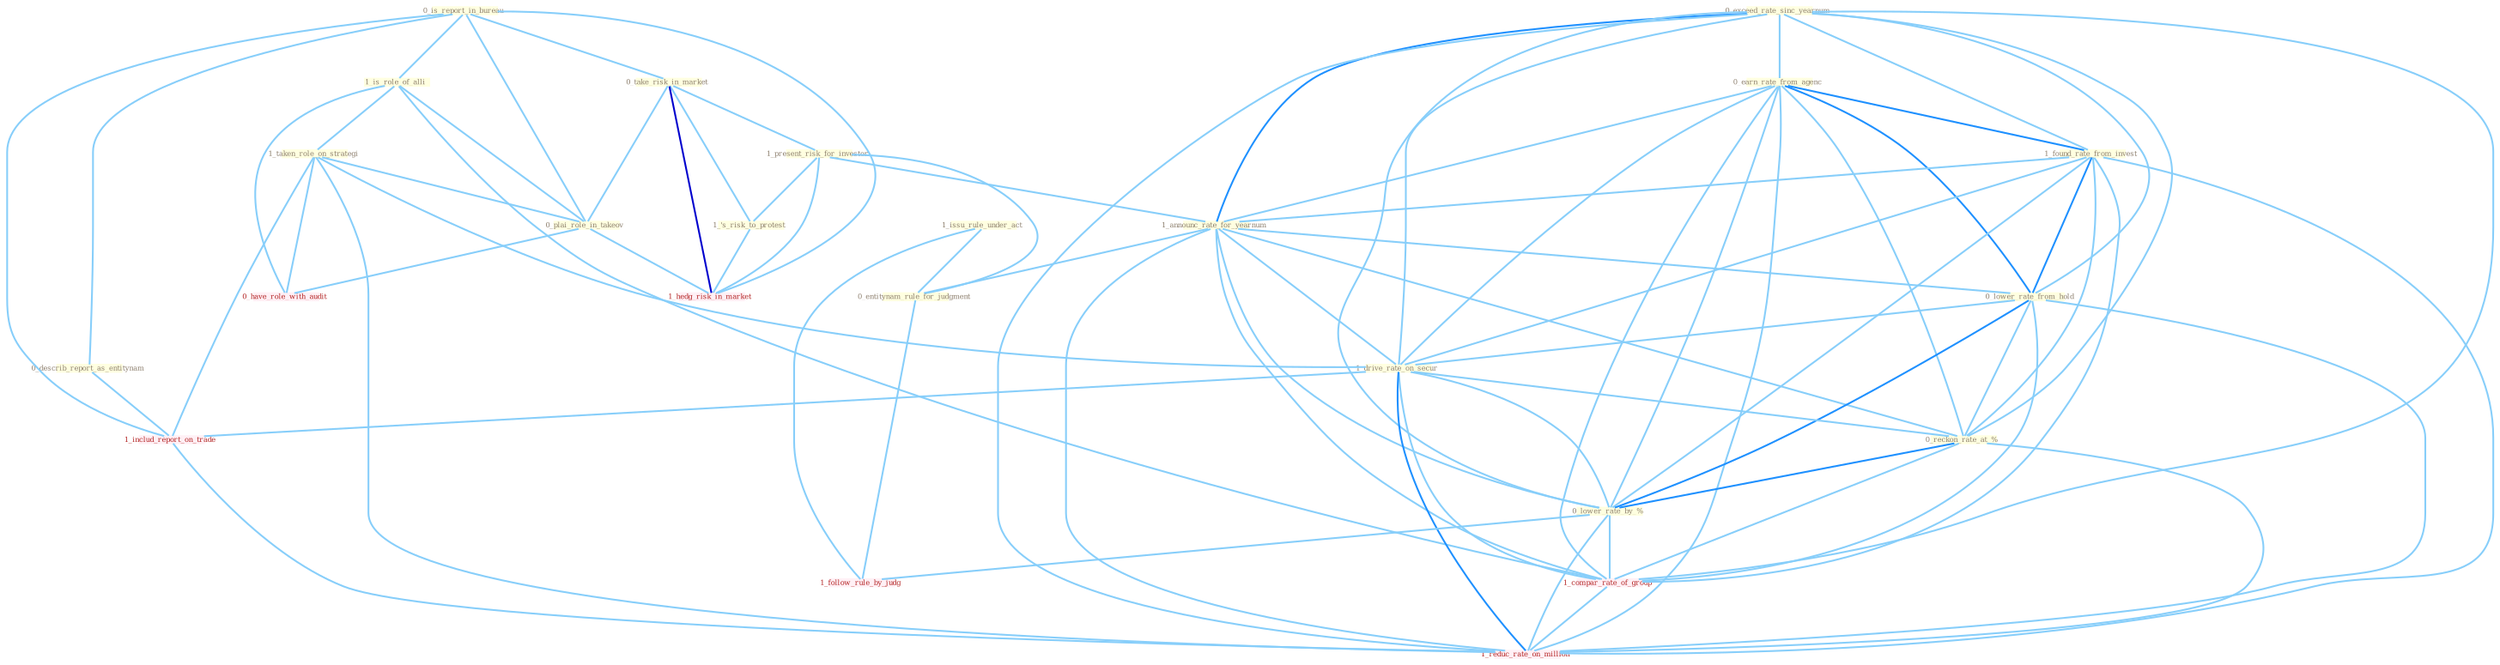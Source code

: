 Graph G{ 
    node
    [shape=polygon,style=filled,width=.5,height=.06,color="#BDFCC9",fixedsize=true,fontsize=4,
    fontcolor="#2f4f4f"];
    {node
    [color="#ffffe0", fontcolor="#8b7d6b"] "0_is_report_in_bureau " "1_issu_rule_under_act " "0_exceed_rate_sinc_yearnum " "0_take_risk_in_market " "1_is_role_of_alli " "0_earn_rate_from_agenc " "0_describ_report_as_entitynam " "1_taken_role_on_strategi " "1_present_risk_for_investor " "1_'s_risk_to_protest " "1_found_rate_from_invest " "0_plai_role_in_takeov " "1_announc_rate_for_yearnum " "0_lower_rate_from_hold " "1_drive_rate_on_secur " "0_reckon_rate_at_% " "0_entitynam_rule_for_judgment " "0_lower_rate_by_% "}
{node [color="#fff0f5", fontcolor="#b22222"] "1_includ_report_on_trade " "1_compar_rate_of_group " "1_follow_rule_by_judg " "1_hedg_risk_in_market " "1_reduc_rate_on_million " "0_have_role_with_audit "}
edge [color="#B0E2FF"];

	"0_is_report_in_bureau " -- "0_take_risk_in_market " [w="1", color="#87cefa" ];
	"0_is_report_in_bureau " -- "1_is_role_of_alli " [w="1", color="#87cefa" ];
	"0_is_report_in_bureau " -- "0_describ_report_as_entitynam " [w="1", color="#87cefa" ];
	"0_is_report_in_bureau " -- "0_plai_role_in_takeov " [w="1", color="#87cefa" ];
	"0_is_report_in_bureau " -- "1_includ_report_on_trade " [w="1", color="#87cefa" ];
	"0_is_report_in_bureau " -- "1_hedg_risk_in_market " [w="1", color="#87cefa" ];
	"1_issu_rule_under_act " -- "0_entitynam_rule_for_judgment " [w="1", color="#87cefa" ];
	"1_issu_rule_under_act " -- "1_follow_rule_by_judg " [w="1", color="#87cefa" ];
	"0_exceed_rate_sinc_yearnum " -- "0_earn_rate_from_agenc " [w="1", color="#87cefa" ];
	"0_exceed_rate_sinc_yearnum " -- "1_found_rate_from_invest " [w="1", color="#87cefa" ];
	"0_exceed_rate_sinc_yearnum " -- "1_announc_rate_for_yearnum " [w="2", color="#1e90ff" , len=0.8];
	"0_exceed_rate_sinc_yearnum " -- "0_lower_rate_from_hold " [w="1", color="#87cefa" ];
	"0_exceed_rate_sinc_yearnum " -- "1_drive_rate_on_secur " [w="1", color="#87cefa" ];
	"0_exceed_rate_sinc_yearnum " -- "0_reckon_rate_at_% " [w="1", color="#87cefa" ];
	"0_exceed_rate_sinc_yearnum " -- "0_lower_rate_by_% " [w="1", color="#87cefa" ];
	"0_exceed_rate_sinc_yearnum " -- "1_compar_rate_of_group " [w="1", color="#87cefa" ];
	"0_exceed_rate_sinc_yearnum " -- "1_reduc_rate_on_million " [w="1", color="#87cefa" ];
	"0_take_risk_in_market " -- "1_present_risk_for_investor " [w="1", color="#87cefa" ];
	"0_take_risk_in_market " -- "1_'s_risk_to_protest " [w="1", color="#87cefa" ];
	"0_take_risk_in_market " -- "0_plai_role_in_takeov " [w="1", color="#87cefa" ];
	"0_take_risk_in_market " -- "1_hedg_risk_in_market " [w="3", color="#0000cd" , len=0.6];
	"1_is_role_of_alli " -- "1_taken_role_on_strategi " [w="1", color="#87cefa" ];
	"1_is_role_of_alli " -- "0_plai_role_in_takeov " [w="1", color="#87cefa" ];
	"1_is_role_of_alli " -- "1_compar_rate_of_group " [w="1", color="#87cefa" ];
	"1_is_role_of_alli " -- "0_have_role_with_audit " [w="1", color="#87cefa" ];
	"0_earn_rate_from_agenc " -- "1_found_rate_from_invest " [w="2", color="#1e90ff" , len=0.8];
	"0_earn_rate_from_agenc " -- "1_announc_rate_for_yearnum " [w="1", color="#87cefa" ];
	"0_earn_rate_from_agenc " -- "0_lower_rate_from_hold " [w="2", color="#1e90ff" , len=0.8];
	"0_earn_rate_from_agenc " -- "1_drive_rate_on_secur " [w="1", color="#87cefa" ];
	"0_earn_rate_from_agenc " -- "0_reckon_rate_at_% " [w="1", color="#87cefa" ];
	"0_earn_rate_from_agenc " -- "0_lower_rate_by_% " [w="1", color="#87cefa" ];
	"0_earn_rate_from_agenc " -- "1_compar_rate_of_group " [w="1", color="#87cefa" ];
	"0_earn_rate_from_agenc " -- "1_reduc_rate_on_million " [w="1", color="#87cefa" ];
	"0_describ_report_as_entitynam " -- "1_includ_report_on_trade " [w="1", color="#87cefa" ];
	"1_taken_role_on_strategi " -- "0_plai_role_in_takeov " [w="1", color="#87cefa" ];
	"1_taken_role_on_strategi " -- "1_drive_rate_on_secur " [w="1", color="#87cefa" ];
	"1_taken_role_on_strategi " -- "1_includ_report_on_trade " [w="1", color="#87cefa" ];
	"1_taken_role_on_strategi " -- "1_reduc_rate_on_million " [w="1", color="#87cefa" ];
	"1_taken_role_on_strategi " -- "0_have_role_with_audit " [w="1", color="#87cefa" ];
	"1_present_risk_for_investor " -- "1_'s_risk_to_protest " [w="1", color="#87cefa" ];
	"1_present_risk_for_investor " -- "1_announc_rate_for_yearnum " [w="1", color="#87cefa" ];
	"1_present_risk_for_investor " -- "0_entitynam_rule_for_judgment " [w="1", color="#87cefa" ];
	"1_present_risk_for_investor " -- "1_hedg_risk_in_market " [w="1", color="#87cefa" ];
	"1_'s_risk_to_protest " -- "1_hedg_risk_in_market " [w="1", color="#87cefa" ];
	"1_found_rate_from_invest " -- "1_announc_rate_for_yearnum " [w="1", color="#87cefa" ];
	"1_found_rate_from_invest " -- "0_lower_rate_from_hold " [w="2", color="#1e90ff" , len=0.8];
	"1_found_rate_from_invest " -- "1_drive_rate_on_secur " [w="1", color="#87cefa" ];
	"1_found_rate_from_invest " -- "0_reckon_rate_at_% " [w="1", color="#87cefa" ];
	"1_found_rate_from_invest " -- "0_lower_rate_by_% " [w="1", color="#87cefa" ];
	"1_found_rate_from_invest " -- "1_compar_rate_of_group " [w="1", color="#87cefa" ];
	"1_found_rate_from_invest " -- "1_reduc_rate_on_million " [w="1", color="#87cefa" ];
	"0_plai_role_in_takeov " -- "1_hedg_risk_in_market " [w="1", color="#87cefa" ];
	"0_plai_role_in_takeov " -- "0_have_role_with_audit " [w="1", color="#87cefa" ];
	"1_announc_rate_for_yearnum " -- "0_lower_rate_from_hold " [w="1", color="#87cefa" ];
	"1_announc_rate_for_yearnum " -- "1_drive_rate_on_secur " [w="1", color="#87cefa" ];
	"1_announc_rate_for_yearnum " -- "0_reckon_rate_at_% " [w="1", color="#87cefa" ];
	"1_announc_rate_for_yearnum " -- "0_entitynam_rule_for_judgment " [w="1", color="#87cefa" ];
	"1_announc_rate_for_yearnum " -- "0_lower_rate_by_% " [w="1", color="#87cefa" ];
	"1_announc_rate_for_yearnum " -- "1_compar_rate_of_group " [w="1", color="#87cefa" ];
	"1_announc_rate_for_yearnum " -- "1_reduc_rate_on_million " [w="1", color="#87cefa" ];
	"0_lower_rate_from_hold " -- "1_drive_rate_on_secur " [w="1", color="#87cefa" ];
	"0_lower_rate_from_hold " -- "0_reckon_rate_at_% " [w="1", color="#87cefa" ];
	"0_lower_rate_from_hold " -- "0_lower_rate_by_% " [w="2", color="#1e90ff" , len=0.8];
	"0_lower_rate_from_hold " -- "1_compar_rate_of_group " [w="1", color="#87cefa" ];
	"0_lower_rate_from_hold " -- "1_reduc_rate_on_million " [w="1", color="#87cefa" ];
	"1_drive_rate_on_secur " -- "0_reckon_rate_at_% " [w="1", color="#87cefa" ];
	"1_drive_rate_on_secur " -- "0_lower_rate_by_% " [w="1", color="#87cefa" ];
	"1_drive_rate_on_secur " -- "1_includ_report_on_trade " [w="1", color="#87cefa" ];
	"1_drive_rate_on_secur " -- "1_compar_rate_of_group " [w="1", color="#87cefa" ];
	"1_drive_rate_on_secur " -- "1_reduc_rate_on_million " [w="2", color="#1e90ff" , len=0.8];
	"0_reckon_rate_at_% " -- "0_lower_rate_by_% " [w="2", color="#1e90ff" , len=0.8];
	"0_reckon_rate_at_% " -- "1_compar_rate_of_group " [w="1", color="#87cefa" ];
	"0_reckon_rate_at_% " -- "1_reduc_rate_on_million " [w="1", color="#87cefa" ];
	"0_entitynam_rule_for_judgment " -- "1_follow_rule_by_judg " [w="1", color="#87cefa" ];
	"0_lower_rate_by_% " -- "1_compar_rate_of_group " [w="1", color="#87cefa" ];
	"0_lower_rate_by_% " -- "1_follow_rule_by_judg " [w="1", color="#87cefa" ];
	"0_lower_rate_by_% " -- "1_reduc_rate_on_million " [w="1", color="#87cefa" ];
	"1_includ_report_on_trade " -- "1_reduc_rate_on_million " [w="1", color="#87cefa" ];
	"1_compar_rate_of_group " -- "1_reduc_rate_on_million " [w="1", color="#87cefa" ];
}